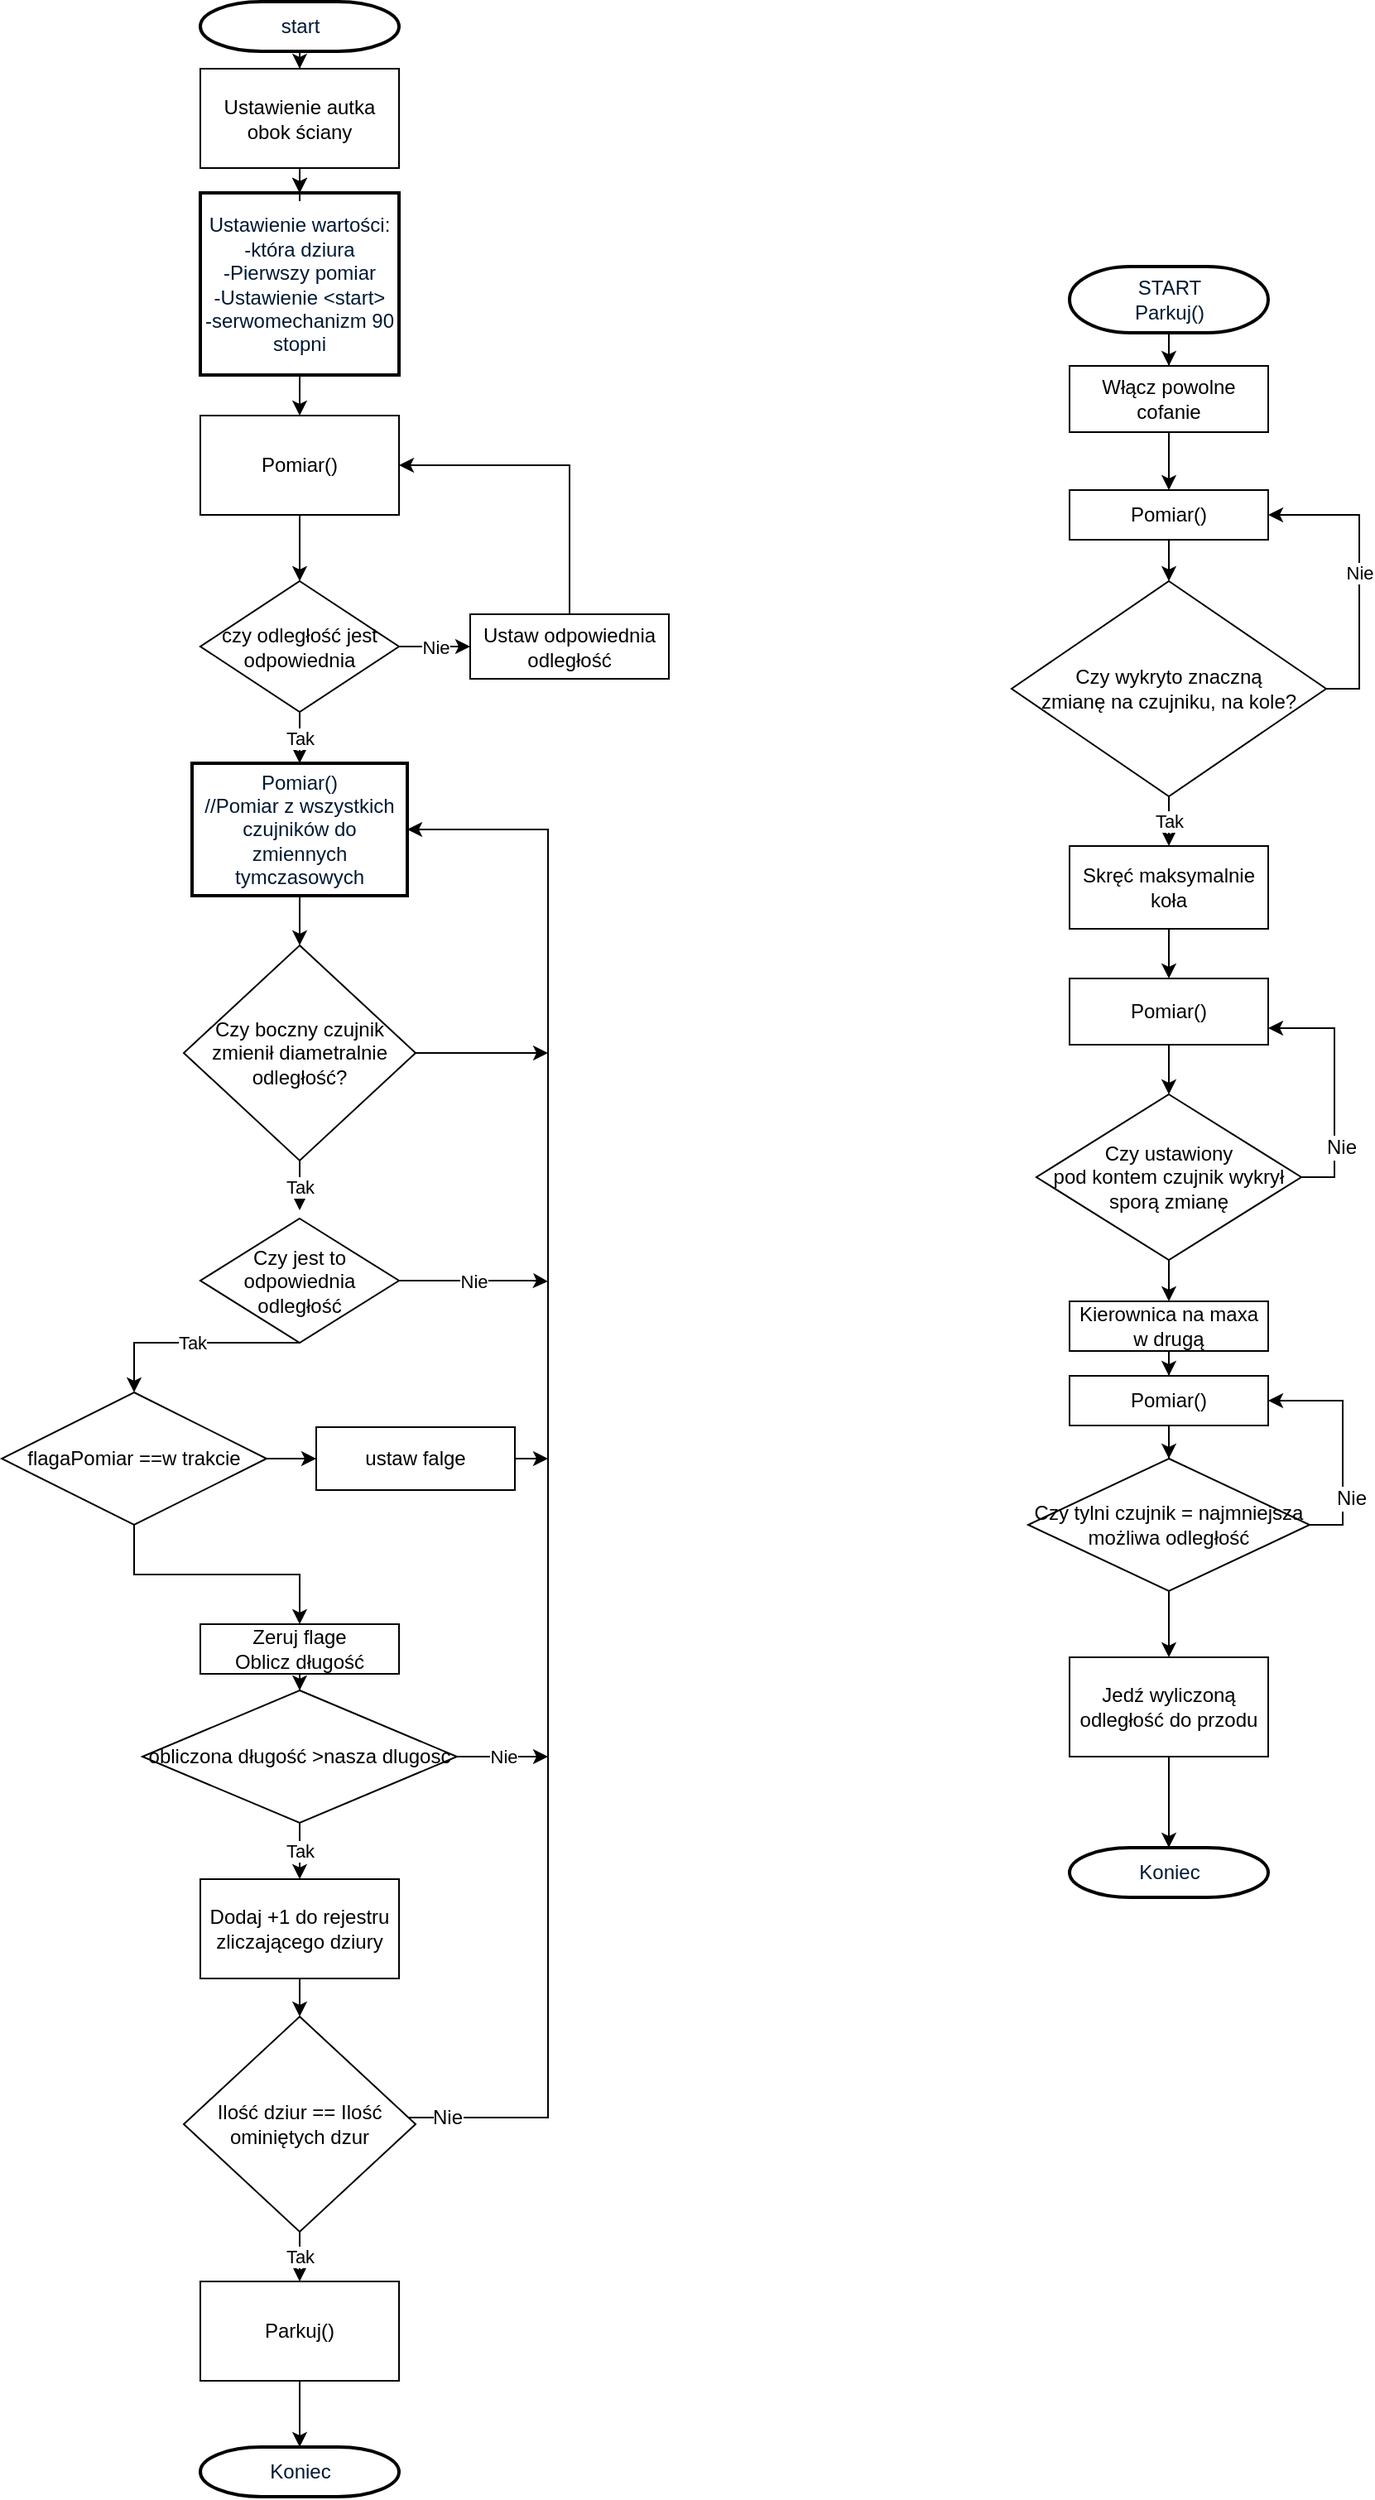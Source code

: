<mxfile version="10.5.2" type="github"><diagram id="6a731a19-8d31-9384-78a2-239565b7b9f0" name="Page-1"><mxGraphModel dx="806" dy="1245" grid="1" gridSize="10" guides="1" tooltips="1" connect="1" arrows="1" fold="1" page="1" pageScale="1" pageWidth="1169" pageHeight="827" background="#ffffff" math="0" shadow="0"><root><mxCell id="0"/><mxCell id="1" parent="0"/><mxCell id="dl_xbwCIPaDJVR_apCqQ-15" value="" style="edgeStyle=orthogonalEdgeStyle;rounded=0;orthogonalLoop=1;jettySize=auto;html=1;" parent="1" source="2" target="dl_xbwCIPaDJVR_apCqQ-13" edge="1"><mxGeometry relative="1" as="geometry"/></mxCell><mxCell id="2" value="start" style="shape=mxgraph.flowchart.terminator;fillColor=#FFFFFF;strokeColor=#000000;strokeWidth=2;gradientColor=none;gradientDirection=north;fontColor=#001933;fontStyle=0;html=1;" parent="1" vertex="1"><mxGeometry x="260" y="-100" width="120" height="30" as="geometry"/></mxCell><mxCell id="-WREYsaP5eGqoFoCjV_B-18" value="" style="edgeStyle=orthogonalEdgeStyle;rounded=0;orthogonalLoop=1;jettySize=auto;html=1;" edge="1" parent="1" source="PQSF81R5UtBNz5-5ck5H-64" target="-WREYsaP5eGqoFoCjV_B-16"><mxGeometry relative="1" as="geometry"/></mxCell><mxCell id="PQSF81R5UtBNz5-5ck5H-64" value="&lt;div&gt;Ustawienie wartości:&lt;/div&gt;&lt;div&gt;-która dziura&lt;/div&gt;&lt;div&gt;-Pierwszy pomiar&lt;/div&gt;&lt;div&gt;-Ustawienie &amp;lt;start&amp;gt;&lt;/div&gt;&lt;div&gt;-serwomechanizm 90 stopni&lt;br&gt;&lt;/div&gt;" style="rounded=0;whiteSpace=wrap;html=1;strokeWidth=2;fillColor=#FFFFFF;fontColor=#001933;" parent="1" vertex="1"><mxGeometry x="260" y="15.5" width="120" height="110" as="geometry"/></mxCell><mxCell id="PQSF81R5UtBNz5-5ck5H-71" value="" style="edgeStyle=orthogonalEdgeStyle;rounded=0;orthogonalLoop=1;jettySize=auto;html=1;fontColor=#001933;entryX=0.5;entryY=0;entryDx=0;entryDy=0;" parent="1" source="PQSF81R5UtBNz5-5ck5H-66" target="dl_xbwCIPaDJVR_apCqQ-7" edge="1"><mxGeometry relative="1" as="geometry"><mxPoint x="320" y="530" as="targetPoint"/></mxGeometry></mxCell><mxCell id="PQSF81R5UtBNz5-5ck5H-66" value="Pomiar() &lt;br&gt;//Pomiar z wszystkich czujników do zmiennych tymczasowych" style="rounded=0;whiteSpace=wrap;html=1;strokeWidth=2;fillColor=#FFFFFF;fontColor=#001933;" parent="1" vertex="1"><mxGeometry x="255" y="360" width="130" height="80" as="geometry"/></mxCell><mxCell id="dl_xbwCIPaDJVR_apCqQ-12" value="Tak" style="edgeStyle=orthogonalEdgeStyle;rounded=0;orthogonalLoop=1;jettySize=auto;html=1;" parent="1" source="dl_xbwCIPaDJVR_apCqQ-7" edge="1"><mxGeometry relative="1" as="geometry"><mxPoint x="320" y="630" as="targetPoint"/></mxGeometry></mxCell><mxCell id="-WREYsaP5eGqoFoCjV_B-20" value="" style="edgeStyle=orthogonalEdgeStyle;rounded=0;orthogonalLoop=1;jettySize=auto;html=1;" edge="1" parent="1" source="dl_xbwCIPaDJVR_apCqQ-7"><mxGeometry relative="1" as="geometry"><mxPoint x="470" y="535" as="targetPoint"/></mxGeometry></mxCell><mxCell id="dl_xbwCIPaDJVR_apCqQ-7" value="Czy boczny czujnik zmienił diametralnie odległość? " style="rhombus;whiteSpace=wrap;html=1;" parent="1" vertex="1"><mxGeometry x="250" y="470" width="140" height="130" as="geometry"/></mxCell><mxCell id="dl_xbwCIPaDJVR_apCqQ-18" value="" style="edgeStyle=orthogonalEdgeStyle;rounded=0;orthogonalLoop=1;jettySize=auto;html=1;" parent="1" source="dl_xbwCIPaDJVR_apCqQ-10" target="dl_xbwCIPaDJVR_apCqQ-17" edge="1"><mxGeometry relative="1" as="geometry"/></mxCell><mxCell id="dl_xbwCIPaDJVR_apCqQ-10" value="Dodaj +1 do rejestru zliczającego dziury" style="rounded=0;whiteSpace=wrap;html=1;" parent="1" vertex="1"><mxGeometry x="260" y="1034" width="120" height="60" as="geometry"/></mxCell><mxCell id="dl_xbwCIPaDJVR_apCqQ-14" value="" style="edgeStyle=orthogonalEdgeStyle;rounded=0;orthogonalLoop=1;jettySize=auto;html=1;" parent="1" source="dl_xbwCIPaDJVR_apCqQ-13" target="PQSF81R5UtBNz5-5ck5H-64" edge="1"><mxGeometry relative="1" as="geometry"/></mxCell><mxCell id="-WREYsaP5eGqoFoCjV_B-2" value="" style="edgeStyle=orthogonalEdgeStyle;rounded=0;orthogonalLoop=1;jettySize=auto;html=1;" edge="1" parent="1" source="dl_xbwCIPaDJVR_apCqQ-13" target="PQSF81R5UtBNz5-5ck5H-64"><mxGeometry relative="1" as="geometry"/></mxCell><mxCell id="dl_xbwCIPaDJVR_apCqQ-13" value="Ustawienie autka obok ściany" style="rounded=0;whiteSpace=wrap;html=1;" parent="1" vertex="1"><mxGeometry x="260" y="-59.5" width="120" height="60" as="geometry"/></mxCell><mxCell id="dl_xbwCIPaDJVR_apCqQ-22" value="Tak" style="edgeStyle=orthogonalEdgeStyle;rounded=0;orthogonalLoop=1;jettySize=auto;html=1;" parent="1" source="dl_xbwCIPaDJVR_apCqQ-17" target="dl_xbwCIPaDJVR_apCqQ-21" edge="1"><mxGeometry relative="1" as="geometry"/></mxCell><mxCell id="dl_xbwCIPaDJVR_apCqQ-49" value="" style="edgeStyle=orthogonalEdgeStyle;rounded=0;orthogonalLoop=1;jettySize=auto;html=1;entryX=1;entryY=0.5;entryDx=0;entryDy=0;" parent="1" source="dl_xbwCIPaDJVR_apCqQ-17" target="PQSF81R5UtBNz5-5ck5H-66" edge="1"><mxGeometry relative="1" as="geometry"><mxPoint x="470" y="450" as="targetPoint"/><Array as="points"><mxPoint x="470" y="1178"/><mxPoint x="470" y="400"/></Array></mxGeometry></mxCell><mxCell id="dl_xbwCIPaDJVR_apCqQ-50" value="Nie" style="text;html=1;resizable=0;points=[];align=center;verticalAlign=middle;labelBackgroundColor=#ffffff;" parent="dl_xbwCIPaDJVR_apCqQ-49" vertex="1" connectable="0"><mxGeometry x="-0.951" relative="1" as="geometry"><mxPoint as="offset"/></mxGeometry></mxCell><mxCell id="dl_xbwCIPaDJVR_apCqQ-17" value="Ilość dziur == Ilość ominiętych dzur" style="rhombus;whiteSpace=wrap;html=1;" parent="1" vertex="1"><mxGeometry x="250" y="1117" width="140" height="130" as="geometry"/></mxCell><mxCell id="dl_xbwCIPaDJVR_apCqQ-24" value="" style="edgeStyle=orthogonalEdgeStyle;rounded=0;orthogonalLoop=1;jettySize=auto;html=1;" parent="1" source="dl_xbwCIPaDJVR_apCqQ-21" target="dl_xbwCIPaDJVR_apCqQ-23" edge="1"><mxGeometry relative="1" as="geometry"/></mxCell><mxCell id="dl_xbwCIPaDJVR_apCqQ-21" value="Parkuj()" style="rounded=0;whiteSpace=wrap;html=1;" parent="1" vertex="1"><mxGeometry x="260" y="1277" width="120" height="60" as="geometry"/></mxCell><mxCell id="dl_xbwCIPaDJVR_apCqQ-23" value="&lt;div&gt;Koniec&lt;/div&gt;" style="shape=mxgraph.flowchart.terminator;fillColor=#FFFFFF;strokeColor=#000000;strokeWidth=2;gradientColor=none;gradientDirection=north;fontColor=#001933;fontStyle=0;html=1;" parent="1" vertex="1"><mxGeometry x="260" y="1377" width="120" height="30" as="geometry"/></mxCell><mxCell id="dl_xbwCIPaDJVR_apCqQ-54" value="" style="edgeStyle=orthogonalEdgeStyle;rounded=0;orthogonalLoop=1;jettySize=auto;html=1;" parent="1" source="dl_xbwCIPaDJVR_apCqQ-26" target="dl_xbwCIPaDJVR_apCqQ-53" edge="1"><mxGeometry relative="1" as="geometry"/></mxCell><mxCell id="dl_xbwCIPaDJVR_apCqQ-26" value="START&lt;br&gt;Parkuj() " style="shape=mxgraph.flowchart.terminator;fillColor=#FFFFFF;strokeColor=#000000;strokeWidth=2;gradientColor=none;gradientDirection=north;fontColor=#001933;fontStyle=0;html=1;" parent="1" vertex="1"><mxGeometry x="785" y="60" width="120" height="40" as="geometry"/></mxCell><mxCell id="dl_xbwCIPaDJVR_apCqQ-57" value="Nie" style="edgeStyle=orthogonalEdgeStyle;rounded=0;orthogonalLoop=1;jettySize=auto;html=1;exitX=1;exitY=0.5;exitDx=0;exitDy=0;entryX=1;entryY=0.5;entryDx=0;entryDy=0;" parent="1" source="dl_xbwCIPaDJVR_apCqQ-28" target="dl_xbwCIPaDJVR_apCqQ-51" edge="1"><mxGeometry relative="1" as="geometry"/></mxCell><mxCell id="dl_xbwCIPaDJVR_apCqQ-59" value="Tak" style="edgeStyle=orthogonalEdgeStyle;rounded=0;orthogonalLoop=1;jettySize=auto;html=1;" parent="1" source="dl_xbwCIPaDJVR_apCqQ-28" target="dl_xbwCIPaDJVR_apCqQ-58" edge="1"><mxGeometry relative="1" as="geometry"/></mxCell><mxCell id="dl_xbwCIPaDJVR_apCqQ-28" value="Czy wykryto znaczną &lt;br&gt;zmianę na czujniku, na kole?" style="rhombus;whiteSpace=wrap;html=1;" parent="1" vertex="1"><mxGeometry x="750" y="250" width="190" height="130" as="geometry"/></mxCell><mxCell id="-WREYsaP5eGqoFoCjV_B-27" value="" style="edgeStyle=orthogonalEdgeStyle;rounded=0;orthogonalLoop=1;jettySize=auto;html=1;" edge="1" parent="1" source="dl_xbwCIPaDJVR_apCqQ-31" target="dl_xbwCIPaDJVR_apCqQ-36"><mxGeometry relative="1" as="geometry"/></mxCell><mxCell id="-WREYsaP5eGqoFoCjV_B-28" value="" style="edgeStyle=orthogonalEdgeStyle;rounded=0;orthogonalLoop=1;jettySize=auto;html=1;" edge="1" parent="1" source="dl_xbwCIPaDJVR_apCqQ-31" target="-WREYsaP5eGqoFoCjV_B-26"><mxGeometry relative="1" as="geometry"/></mxCell><mxCell id="dl_xbwCIPaDJVR_apCqQ-31" value="flagaPomiar ==w trakcie" style="rhombus;whiteSpace=wrap;html=1;" parent="1" vertex="1"><mxGeometry x="140" y="740" width="160" height="80" as="geometry"/></mxCell><mxCell id="-WREYsaP5eGqoFoCjV_B-25" value="" style="edgeStyle=orthogonalEdgeStyle;rounded=0;orthogonalLoop=1;jettySize=auto;html=1;" edge="1" parent="1" source="dl_xbwCIPaDJVR_apCqQ-36" target="dl_xbwCIPaDJVR_apCqQ-42"><mxGeometry relative="1" as="geometry"/></mxCell><mxCell id="dl_xbwCIPaDJVR_apCqQ-36" value="Zeruj flage&lt;br&gt;Oblicz długość" style="rounded=0;whiteSpace=wrap;html=1;" parent="1" vertex="1"><mxGeometry x="260" y="880" width="120" height="30" as="geometry"/></mxCell><mxCell id="dl_xbwCIPaDJVR_apCqQ-46" value="Nie" style="edgeStyle=orthogonalEdgeStyle;rounded=0;orthogonalLoop=1;jettySize=auto;html=1;" parent="1" source="dl_xbwCIPaDJVR_apCqQ-42" edge="1"><mxGeometry relative="1" as="geometry"><mxPoint x="470" y="960" as="targetPoint"/><Array as="points"><mxPoint x="470" y="960"/></Array></mxGeometry></mxCell><mxCell id="-WREYsaP5eGqoFoCjV_B-31" value="Tak" style="edgeStyle=orthogonalEdgeStyle;rounded=0;orthogonalLoop=1;jettySize=auto;html=1;" edge="1" parent="1" source="dl_xbwCIPaDJVR_apCqQ-42" target="dl_xbwCIPaDJVR_apCqQ-10"><mxGeometry relative="1" as="geometry"><Array as="points"><mxPoint x="320" y="1014"/><mxPoint x="320" y="1014"/></Array></mxGeometry></mxCell><mxCell id="dl_xbwCIPaDJVR_apCqQ-42" value="obliczona długość &amp;gt;nasza dlugosc " style="rhombus;whiteSpace=wrap;html=1;" parent="1" vertex="1"><mxGeometry x="225" y="920" width="190" height="80" as="geometry"/></mxCell><mxCell id="dl_xbwCIPaDJVR_apCqQ-56" value="" style="edgeStyle=orthogonalEdgeStyle;rounded=0;orthogonalLoop=1;jettySize=auto;html=1;" parent="1" source="dl_xbwCIPaDJVR_apCqQ-51" target="dl_xbwCIPaDJVR_apCqQ-28" edge="1"><mxGeometry relative="1" as="geometry"/></mxCell><mxCell id="dl_xbwCIPaDJVR_apCqQ-51" value="Pomiar()" style="rounded=0;whiteSpace=wrap;html=1;" parent="1" vertex="1"><mxGeometry x="785" y="195" width="120" height="30" as="geometry"/></mxCell><mxCell id="dl_xbwCIPaDJVR_apCqQ-55" value="" style="edgeStyle=orthogonalEdgeStyle;rounded=0;orthogonalLoop=1;jettySize=auto;html=1;" parent="1" source="dl_xbwCIPaDJVR_apCqQ-53" target="dl_xbwCIPaDJVR_apCqQ-51" edge="1"><mxGeometry relative="1" as="geometry"/></mxCell><mxCell id="dl_xbwCIPaDJVR_apCqQ-53" value="Włącz powolne cofanie" style="rounded=0;whiteSpace=wrap;html=1;" parent="1" vertex="1"><mxGeometry x="785" y="120" width="120" height="40" as="geometry"/></mxCell><mxCell id="dl_xbwCIPaDJVR_apCqQ-61" value="" style="edgeStyle=orthogonalEdgeStyle;rounded=0;orthogonalLoop=1;jettySize=auto;html=1;" parent="1" source="dl_xbwCIPaDJVR_apCqQ-58" target="dl_xbwCIPaDJVR_apCqQ-60" edge="1"><mxGeometry relative="1" as="geometry"/></mxCell><mxCell id="dl_xbwCIPaDJVR_apCqQ-58" value="Skręć maksymalnie koła " style="rounded=0;whiteSpace=wrap;html=1;" parent="1" vertex="1"><mxGeometry x="785" y="410" width="120" height="50" as="geometry"/></mxCell><mxCell id="dl_xbwCIPaDJVR_apCqQ-63" value="" style="edgeStyle=orthogonalEdgeStyle;rounded=0;orthogonalLoop=1;jettySize=auto;html=1;" parent="1" source="dl_xbwCIPaDJVR_apCqQ-60" target="dl_xbwCIPaDJVR_apCqQ-62" edge="1"><mxGeometry relative="1" as="geometry"/></mxCell><mxCell id="dl_xbwCIPaDJVR_apCqQ-60" value="Pomiar()" style="rounded=0;whiteSpace=wrap;html=1;" parent="1" vertex="1"><mxGeometry x="785" y="490" width="120" height="40" as="geometry"/></mxCell><mxCell id="dl_xbwCIPaDJVR_apCqQ-64" style="edgeStyle=orthogonalEdgeStyle;rounded=0;orthogonalLoop=1;jettySize=auto;html=1;exitX=1;exitY=0.5;exitDx=0;exitDy=0;entryX=1;entryY=0.75;entryDx=0;entryDy=0;" parent="1" source="dl_xbwCIPaDJVR_apCqQ-62" target="dl_xbwCIPaDJVR_apCqQ-60" edge="1"><mxGeometry relative="1" as="geometry"/></mxCell><mxCell id="dl_xbwCIPaDJVR_apCqQ-65" value="Nie" style="text;html=1;resizable=0;points=[];align=center;verticalAlign=middle;labelBackgroundColor=#ffffff;" parent="dl_xbwCIPaDJVR_apCqQ-64" vertex="1" connectable="0"><mxGeometry x="-0.733" y="18" relative="1" as="geometry"><mxPoint x="22" y="-18" as="offset"/></mxGeometry></mxCell><mxCell id="dl_xbwCIPaDJVR_apCqQ-69" value="" style="edgeStyle=orthogonalEdgeStyle;rounded=0;orthogonalLoop=1;jettySize=auto;html=1;" parent="1" source="dl_xbwCIPaDJVR_apCqQ-62" target="dl_xbwCIPaDJVR_apCqQ-66" edge="1"><mxGeometry relative="1" as="geometry"/></mxCell><mxCell id="dl_xbwCIPaDJVR_apCqQ-62" value="Czy ustawiony &lt;br&gt;pod kontem czujnik wykrył sporą zmianę" style="rhombus;whiteSpace=wrap;html=1;" parent="1" vertex="1"><mxGeometry x="765" y="560" width="160" height="100" as="geometry"/></mxCell><mxCell id="dl_xbwCIPaDJVR_apCqQ-73" value="" style="edgeStyle=orthogonalEdgeStyle;rounded=0;orthogonalLoop=1;jettySize=auto;html=1;" parent="1" source="dl_xbwCIPaDJVR_apCqQ-66" target="dl_xbwCIPaDJVR_apCqQ-70" edge="1"><mxGeometry relative="1" as="geometry"/></mxCell><mxCell id="dl_xbwCIPaDJVR_apCqQ-66" value="Kierownica na maxa w drugą" style="rounded=0;whiteSpace=wrap;html=1;" parent="1" vertex="1"><mxGeometry x="785" y="685" width="120" height="30" as="geometry"/></mxCell><mxCell id="dl_xbwCIPaDJVR_apCqQ-75" value="" style="edgeStyle=orthogonalEdgeStyle;rounded=0;orthogonalLoop=1;jettySize=auto;html=1;" parent="1" source="dl_xbwCIPaDJVR_apCqQ-70" target="dl_xbwCIPaDJVR_apCqQ-74" edge="1"><mxGeometry relative="1" as="geometry"/></mxCell><mxCell id="dl_xbwCIPaDJVR_apCqQ-70" value="Pomiar()" style="rounded=0;whiteSpace=wrap;html=1;" parent="1" vertex="1"><mxGeometry x="785" y="730" width="120" height="30" as="geometry"/></mxCell><mxCell id="dl_xbwCIPaDJVR_apCqQ-76" style="edgeStyle=orthogonalEdgeStyle;rounded=0;orthogonalLoop=1;jettySize=auto;html=1;exitX=1;exitY=0.5;exitDx=0;exitDy=0;entryX=1;entryY=0.5;entryDx=0;entryDy=0;" parent="1" source="dl_xbwCIPaDJVR_apCqQ-74" target="dl_xbwCIPaDJVR_apCqQ-70" edge="1"><mxGeometry relative="1" as="geometry"/></mxCell><mxCell id="dl_xbwCIPaDJVR_apCqQ-77" value="Nie" style="text;html=1;resizable=0;points=[];align=center;verticalAlign=middle;labelBackgroundColor=#ffffff;" parent="dl_xbwCIPaDJVR_apCqQ-76" vertex="1" connectable="0"><mxGeometry x="-0.487" y="-5" relative="1" as="geometry"><mxPoint as="offset"/></mxGeometry></mxCell><mxCell id="dl_xbwCIPaDJVR_apCqQ-79" value="" style="edgeStyle=orthogonalEdgeStyle;rounded=0;orthogonalLoop=1;jettySize=auto;html=1;" parent="1" source="dl_xbwCIPaDJVR_apCqQ-74" target="dl_xbwCIPaDJVR_apCqQ-78" edge="1"><mxGeometry relative="1" as="geometry"/></mxCell><mxCell id="dl_xbwCIPaDJVR_apCqQ-74" value="Czy tylni czujnik = najmniejsza możliwa odległość" style="rhombus;whiteSpace=wrap;html=1;" parent="1" vertex="1"><mxGeometry x="760" y="780" width="170" height="80" as="geometry"/></mxCell><mxCell id="dl_xbwCIPaDJVR_apCqQ-81" value="" style="edgeStyle=orthogonalEdgeStyle;rounded=0;orthogonalLoop=1;jettySize=auto;html=1;" parent="1" source="dl_xbwCIPaDJVR_apCqQ-78" target="dl_xbwCIPaDJVR_apCqQ-80" edge="1"><mxGeometry relative="1" as="geometry"/></mxCell><mxCell id="dl_xbwCIPaDJVR_apCqQ-78" value="Jedź wyliczoną odległość do przodu" style="rounded=0;whiteSpace=wrap;html=1;" parent="1" vertex="1"><mxGeometry x="785" y="900" width="120" height="60" as="geometry"/></mxCell><mxCell id="dl_xbwCIPaDJVR_apCqQ-80" value="&lt;div&gt;Koniec&lt;/div&gt;" style="shape=mxgraph.flowchart.terminator;fillColor=#FFFFFF;strokeColor=#000000;strokeWidth=2;gradientColor=none;gradientDirection=north;fontColor=#001933;fontStyle=0;html=1;" parent="1" vertex="1"><mxGeometry x="785" y="1015" width="120" height="30" as="geometry"/></mxCell><mxCell id="-WREYsaP5eGqoFoCjV_B-8" value="Tak" style="edgeStyle=orthogonalEdgeStyle;rounded=0;orthogonalLoop=1;jettySize=auto;html=1;entryX=0.5;entryY=0;entryDx=0;entryDy=0;" edge="1" parent="1" source="-WREYsaP5eGqoFoCjV_B-5" target="PQSF81R5UtBNz5-5ck5H-66"><mxGeometry relative="1" as="geometry"><mxPoint x="320" y="400" as="targetPoint"/></mxGeometry></mxCell><mxCell id="-WREYsaP5eGqoFoCjV_B-10" value="Nie" style="edgeStyle=orthogonalEdgeStyle;rounded=0;orthogonalLoop=1;jettySize=auto;html=1;" edge="1" parent="1" source="-WREYsaP5eGqoFoCjV_B-5" target="-WREYsaP5eGqoFoCjV_B-9"><mxGeometry relative="1" as="geometry"><Array as="points"><mxPoint x="395" y="289"/><mxPoint x="395" y="289"/></Array></mxGeometry></mxCell><mxCell id="-WREYsaP5eGqoFoCjV_B-5" value="czy odległość jest odpowiednia" style="rhombus;whiteSpace=wrap;html=1;" vertex="1" parent="1"><mxGeometry x="260" y="250" width="120" height="79" as="geometry"/></mxCell><mxCell id="-WREYsaP5eGqoFoCjV_B-13" style="edgeStyle=orthogonalEdgeStyle;rounded=0;orthogonalLoop=1;jettySize=auto;html=1;exitX=0.5;exitY=0;exitDx=0;exitDy=0;entryX=1;entryY=0.5;entryDx=0;entryDy=0;" edge="1" parent="1" source="-WREYsaP5eGqoFoCjV_B-9" target="-WREYsaP5eGqoFoCjV_B-16"><mxGeometry relative="1" as="geometry"><mxPoint x="320" y="220" as="targetPoint"/><Array as="points"><mxPoint x="483" y="180"/></Array></mxGeometry></mxCell><mxCell id="-WREYsaP5eGqoFoCjV_B-9" value="Ustaw odpowiednia odległość" style="rounded=0;whiteSpace=wrap;html=1;" vertex="1" parent="1"><mxGeometry x="423" y="270" width="120" height="39" as="geometry"/></mxCell><mxCell id="-WREYsaP5eGqoFoCjV_B-17" value="" style="edgeStyle=orthogonalEdgeStyle;rounded=0;orthogonalLoop=1;jettySize=auto;html=1;" edge="1" parent="1" source="-WREYsaP5eGqoFoCjV_B-16" target="-WREYsaP5eGqoFoCjV_B-5"><mxGeometry relative="1" as="geometry"/></mxCell><mxCell id="-WREYsaP5eGqoFoCjV_B-16" value="Pomiar()" style="rounded=0;whiteSpace=wrap;html=1;" vertex="1" parent="1"><mxGeometry x="260" y="150" width="120" height="60" as="geometry"/></mxCell><mxCell id="-WREYsaP5eGqoFoCjV_B-22" value="Tak" style="edgeStyle=orthogonalEdgeStyle;rounded=0;orthogonalLoop=1;jettySize=auto;html=1;" edge="1" parent="1" source="-WREYsaP5eGqoFoCjV_B-21" target="dl_xbwCIPaDJVR_apCqQ-31"><mxGeometry relative="1" as="geometry"><Array as="points"><mxPoint x="320" y="710"/><mxPoint x="320" y="710"/></Array></mxGeometry></mxCell><mxCell id="-WREYsaP5eGqoFoCjV_B-24" value="Nie" style="edgeStyle=orthogonalEdgeStyle;rounded=0;orthogonalLoop=1;jettySize=auto;html=1;" edge="1" parent="1" source="-WREYsaP5eGqoFoCjV_B-21"><mxGeometry relative="1" as="geometry"><mxPoint x="470" y="673" as="targetPoint"/><Array as="points"><mxPoint x="460" y="673"/><mxPoint x="460" y="673"/></Array></mxGeometry></mxCell><mxCell id="-WREYsaP5eGqoFoCjV_B-21" value="Czy jest to odpowiednia odległość" style="rhombus;whiteSpace=wrap;html=1;" vertex="1" parent="1"><mxGeometry x="260" y="635" width="120" height="75" as="geometry"/></mxCell><mxCell id="-WREYsaP5eGqoFoCjV_B-30" value="" style="edgeStyle=orthogonalEdgeStyle;rounded=0;orthogonalLoop=1;jettySize=auto;html=1;" edge="1" parent="1" source="-WREYsaP5eGqoFoCjV_B-26"><mxGeometry relative="1" as="geometry"><mxPoint x="470" y="780" as="targetPoint"/></mxGeometry></mxCell><mxCell id="-WREYsaP5eGqoFoCjV_B-26" value="ustaw falge" style="rounded=0;whiteSpace=wrap;html=1;" vertex="1" parent="1"><mxGeometry x="330" y="761" width="120" height="38" as="geometry"/></mxCell></root></mxGraphModel></diagram></mxfile>